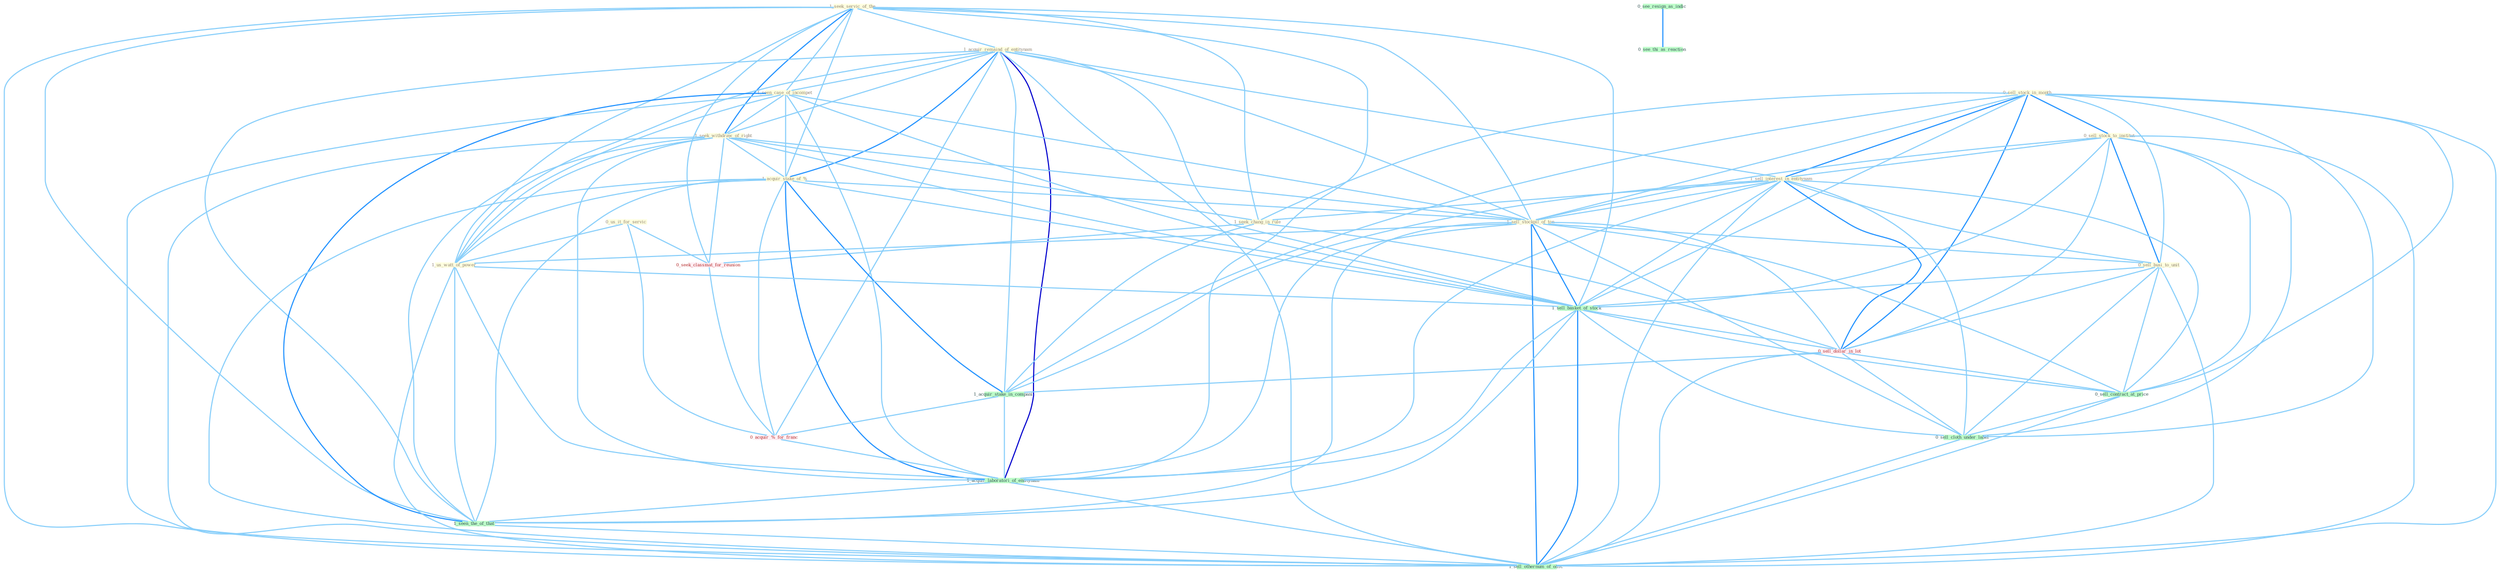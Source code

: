 Graph G{ 
    node
    [shape=polygon,style=filled,width=.5,height=.06,color="#BDFCC9",fixedsize=true,fontsize=4,
    fontcolor="#2f4f4f"];
    {node
    [color="#ffffe0", fontcolor="#8b7d6b"] "0_us_it_for_servic " "1_seek_servic_of_the " "0_sell_stock_in_month " "0_sell_stock_to_institut " "1_acquir_remaind_of_entitynam " "1_seen_case_of_incompet " "1_sell_interest_in_entitynam " "1_seek_withdraw_of_right " "1_seek_chang_in_rule " "1_acquir_stake_of_% " "1_sell_stockpil_of_ton " "0_sell_busi_to_unit " "1_us_watt_of_power "}
{node [color="#fff0f5", fontcolor="#b22222"] "0_seek_classmat_for_reunion " "0_sell_dollar_in_lot " "0_acquir_%_for_franc "}
edge [color="#B0E2FF"];

	"0_us_it_for_servic " -- "1_us_watt_of_power " [w="1", color="#87cefa" ];
	"0_us_it_for_servic " -- "0_seek_classmat_for_reunion " [w="1", color="#87cefa" ];
	"0_us_it_for_servic " -- "0_acquir_%_for_franc " [w="1", color="#87cefa" ];
	"1_seek_servic_of_the " -- "1_acquir_remaind_of_entitynam " [w="1", color="#87cefa" ];
	"1_seek_servic_of_the " -- "1_seen_case_of_incompet " [w="1", color="#87cefa" ];
	"1_seek_servic_of_the " -- "1_seek_withdraw_of_right " [w="2", color="#1e90ff" , len=0.8];
	"1_seek_servic_of_the " -- "1_seek_chang_in_rule " [w="1", color="#87cefa" ];
	"1_seek_servic_of_the " -- "1_acquir_stake_of_% " [w="1", color="#87cefa" ];
	"1_seek_servic_of_the " -- "1_sell_stockpil_of_ton " [w="1", color="#87cefa" ];
	"1_seek_servic_of_the " -- "1_us_watt_of_power " [w="1", color="#87cefa" ];
	"1_seek_servic_of_the " -- "0_seek_classmat_for_reunion " [w="1", color="#87cefa" ];
	"1_seek_servic_of_the " -- "1_sell_basket_of_stock " [w="1", color="#87cefa" ];
	"1_seek_servic_of_the " -- "1_acquir_laboratori_of_entitynam " [w="1", color="#87cefa" ];
	"1_seek_servic_of_the " -- "1_seen_the_of_that " [w="1", color="#87cefa" ];
	"1_seek_servic_of_the " -- "1_sell_othernum_of_offic " [w="1", color="#87cefa" ];
	"0_sell_stock_in_month " -- "0_sell_stock_to_institut " [w="2", color="#1e90ff" , len=0.8];
	"0_sell_stock_in_month " -- "1_sell_interest_in_entitynam " [w="2", color="#1e90ff" , len=0.8];
	"0_sell_stock_in_month " -- "1_seek_chang_in_rule " [w="1", color="#87cefa" ];
	"0_sell_stock_in_month " -- "1_sell_stockpil_of_ton " [w="1", color="#87cefa" ];
	"0_sell_stock_in_month " -- "0_sell_busi_to_unit " [w="1", color="#87cefa" ];
	"0_sell_stock_in_month " -- "1_sell_basket_of_stock " [w="1", color="#87cefa" ];
	"0_sell_stock_in_month " -- "0_sell_dollar_in_lot " [w="2", color="#1e90ff" , len=0.8];
	"0_sell_stock_in_month " -- "1_acquir_stake_in_compani " [w="1", color="#87cefa" ];
	"0_sell_stock_in_month " -- "0_sell_contract_at_price " [w="1", color="#87cefa" ];
	"0_sell_stock_in_month " -- "0_sell_cloth_under_label " [w="1", color="#87cefa" ];
	"0_sell_stock_in_month " -- "1_sell_othernum_of_offic " [w="1", color="#87cefa" ];
	"0_sell_stock_to_institut " -- "1_sell_interest_in_entitynam " [w="1", color="#87cefa" ];
	"0_sell_stock_to_institut " -- "1_sell_stockpil_of_ton " [w="1", color="#87cefa" ];
	"0_sell_stock_to_institut " -- "0_sell_busi_to_unit " [w="2", color="#1e90ff" , len=0.8];
	"0_sell_stock_to_institut " -- "1_sell_basket_of_stock " [w="1", color="#87cefa" ];
	"0_sell_stock_to_institut " -- "0_sell_dollar_in_lot " [w="1", color="#87cefa" ];
	"0_sell_stock_to_institut " -- "0_sell_contract_at_price " [w="1", color="#87cefa" ];
	"0_sell_stock_to_institut " -- "0_sell_cloth_under_label " [w="1", color="#87cefa" ];
	"0_sell_stock_to_institut " -- "1_sell_othernum_of_offic " [w="1", color="#87cefa" ];
	"1_acquir_remaind_of_entitynam " -- "1_seen_case_of_incompet " [w="1", color="#87cefa" ];
	"1_acquir_remaind_of_entitynam " -- "1_sell_interest_in_entitynam " [w="1", color="#87cefa" ];
	"1_acquir_remaind_of_entitynam " -- "1_seek_withdraw_of_right " [w="1", color="#87cefa" ];
	"1_acquir_remaind_of_entitynam " -- "1_acquir_stake_of_% " [w="2", color="#1e90ff" , len=0.8];
	"1_acquir_remaind_of_entitynam " -- "1_sell_stockpil_of_ton " [w="1", color="#87cefa" ];
	"1_acquir_remaind_of_entitynam " -- "1_us_watt_of_power " [w="1", color="#87cefa" ];
	"1_acquir_remaind_of_entitynam " -- "1_sell_basket_of_stock " [w="1", color="#87cefa" ];
	"1_acquir_remaind_of_entitynam " -- "1_acquir_stake_in_compani " [w="1", color="#87cefa" ];
	"1_acquir_remaind_of_entitynam " -- "0_acquir_%_for_franc " [w="1", color="#87cefa" ];
	"1_acquir_remaind_of_entitynam " -- "1_acquir_laboratori_of_entitynam " [w="3", color="#0000cd" , len=0.6];
	"1_acquir_remaind_of_entitynam " -- "1_seen_the_of_that " [w="1", color="#87cefa" ];
	"1_acquir_remaind_of_entitynam " -- "1_sell_othernum_of_offic " [w="1", color="#87cefa" ];
	"1_seen_case_of_incompet " -- "1_seek_withdraw_of_right " [w="1", color="#87cefa" ];
	"1_seen_case_of_incompet " -- "1_acquir_stake_of_% " [w="1", color="#87cefa" ];
	"1_seen_case_of_incompet " -- "1_sell_stockpil_of_ton " [w="1", color="#87cefa" ];
	"1_seen_case_of_incompet " -- "1_us_watt_of_power " [w="1", color="#87cefa" ];
	"1_seen_case_of_incompet " -- "1_sell_basket_of_stock " [w="1", color="#87cefa" ];
	"1_seen_case_of_incompet " -- "1_acquir_laboratori_of_entitynam " [w="1", color="#87cefa" ];
	"1_seen_case_of_incompet " -- "1_seen_the_of_that " [w="2", color="#1e90ff" , len=0.8];
	"1_seen_case_of_incompet " -- "1_sell_othernum_of_offic " [w="1", color="#87cefa" ];
	"1_sell_interest_in_entitynam " -- "1_seek_chang_in_rule " [w="1", color="#87cefa" ];
	"1_sell_interest_in_entitynam " -- "1_sell_stockpil_of_ton " [w="1", color="#87cefa" ];
	"1_sell_interest_in_entitynam " -- "0_sell_busi_to_unit " [w="1", color="#87cefa" ];
	"1_sell_interest_in_entitynam " -- "1_sell_basket_of_stock " [w="1", color="#87cefa" ];
	"1_sell_interest_in_entitynam " -- "0_sell_dollar_in_lot " [w="2", color="#1e90ff" , len=0.8];
	"1_sell_interest_in_entitynam " -- "1_acquir_stake_in_compani " [w="1", color="#87cefa" ];
	"1_sell_interest_in_entitynam " -- "0_sell_contract_at_price " [w="1", color="#87cefa" ];
	"1_sell_interest_in_entitynam " -- "1_acquir_laboratori_of_entitynam " [w="1", color="#87cefa" ];
	"1_sell_interest_in_entitynam " -- "0_sell_cloth_under_label " [w="1", color="#87cefa" ];
	"1_sell_interest_in_entitynam " -- "1_sell_othernum_of_offic " [w="1", color="#87cefa" ];
	"1_seek_withdraw_of_right " -- "1_seek_chang_in_rule " [w="1", color="#87cefa" ];
	"1_seek_withdraw_of_right " -- "1_acquir_stake_of_% " [w="1", color="#87cefa" ];
	"1_seek_withdraw_of_right " -- "1_sell_stockpil_of_ton " [w="1", color="#87cefa" ];
	"1_seek_withdraw_of_right " -- "1_us_watt_of_power " [w="1", color="#87cefa" ];
	"1_seek_withdraw_of_right " -- "0_seek_classmat_for_reunion " [w="1", color="#87cefa" ];
	"1_seek_withdraw_of_right " -- "1_sell_basket_of_stock " [w="1", color="#87cefa" ];
	"1_seek_withdraw_of_right " -- "1_acquir_laboratori_of_entitynam " [w="1", color="#87cefa" ];
	"1_seek_withdraw_of_right " -- "1_seen_the_of_that " [w="1", color="#87cefa" ];
	"1_seek_withdraw_of_right " -- "1_sell_othernum_of_offic " [w="1", color="#87cefa" ];
	"1_seek_chang_in_rule " -- "0_seek_classmat_for_reunion " [w="1", color="#87cefa" ];
	"1_seek_chang_in_rule " -- "0_sell_dollar_in_lot " [w="1", color="#87cefa" ];
	"1_seek_chang_in_rule " -- "1_acquir_stake_in_compani " [w="1", color="#87cefa" ];
	"1_acquir_stake_of_% " -- "1_sell_stockpil_of_ton " [w="1", color="#87cefa" ];
	"1_acquir_stake_of_% " -- "1_us_watt_of_power " [w="1", color="#87cefa" ];
	"1_acquir_stake_of_% " -- "1_sell_basket_of_stock " [w="1", color="#87cefa" ];
	"1_acquir_stake_of_% " -- "1_acquir_stake_in_compani " [w="2", color="#1e90ff" , len=0.8];
	"1_acquir_stake_of_% " -- "0_acquir_%_for_franc " [w="1", color="#87cefa" ];
	"1_acquir_stake_of_% " -- "1_acquir_laboratori_of_entitynam " [w="2", color="#1e90ff" , len=0.8];
	"1_acquir_stake_of_% " -- "1_seen_the_of_that " [w="1", color="#87cefa" ];
	"1_acquir_stake_of_% " -- "1_sell_othernum_of_offic " [w="1", color="#87cefa" ];
	"1_sell_stockpil_of_ton " -- "0_sell_busi_to_unit " [w="1", color="#87cefa" ];
	"1_sell_stockpil_of_ton " -- "1_us_watt_of_power " [w="1", color="#87cefa" ];
	"1_sell_stockpil_of_ton " -- "1_sell_basket_of_stock " [w="2", color="#1e90ff" , len=0.8];
	"1_sell_stockpil_of_ton " -- "0_sell_dollar_in_lot " [w="1", color="#87cefa" ];
	"1_sell_stockpil_of_ton " -- "0_sell_contract_at_price " [w="1", color="#87cefa" ];
	"1_sell_stockpil_of_ton " -- "1_acquir_laboratori_of_entitynam " [w="1", color="#87cefa" ];
	"1_sell_stockpil_of_ton " -- "0_sell_cloth_under_label " [w="1", color="#87cefa" ];
	"1_sell_stockpil_of_ton " -- "1_seen_the_of_that " [w="1", color="#87cefa" ];
	"1_sell_stockpil_of_ton " -- "1_sell_othernum_of_offic " [w="2", color="#1e90ff" , len=0.8];
	"0_sell_busi_to_unit " -- "1_sell_basket_of_stock " [w="1", color="#87cefa" ];
	"0_sell_busi_to_unit " -- "0_sell_dollar_in_lot " [w="1", color="#87cefa" ];
	"0_sell_busi_to_unit " -- "0_sell_contract_at_price " [w="1", color="#87cefa" ];
	"0_sell_busi_to_unit " -- "0_sell_cloth_under_label " [w="1", color="#87cefa" ];
	"0_sell_busi_to_unit " -- "1_sell_othernum_of_offic " [w="1", color="#87cefa" ];
	"1_us_watt_of_power " -- "1_sell_basket_of_stock " [w="1", color="#87cefa" ];
	"1_us_watt_of_power " -- "1_acquir_laboratori_of_entitynam " [w="1", color="#87cefa" ];
	"1_us_watt_of_power " -- "1_seen_the_of_that " [w="1", color="#87cefa" ];
	"1_us_watt_of_power " -- "1_sell_othernum_of_offic " [w="1", color="#87cefa" ];
	"0_seek_classmat_for_reunion " -- "0_acquir_%_for_franc " [w="1", color="#87cefa" ];
	"1_sell_basket_of_stock " -- "0_sell_dollar_in_lot " [w="1", color="#87cefa" ];
	"1_sell_basket_of_stock " -- "0_sell_contract_at_price " [w="1", color="#87cefa" ];
	"1_sell_basket_of_stock " -- "1_acquir_laboratori_of_entitynam " [w="1", color="#87cefa" ];
	"1_sell_basket_of_stock " -- "0_sell_cloth_under_label " [w="1", color="#87cefa" ];
	"1_sell_basket_of_stock " -- "1_seen_the_of_that " [w="1", color="#87cefa" ];
	"1_sell_basket_of_stock " -- "1_sell_othernum_of_offic " [w="2", color="#1e90ff" , len=0.8];
	"0_sell_dollar_in_lot " -- "1_acquir_stake_in_compani " [w="1", color="#87cefa" ];
	"0_sell_dollar_in_lot " -- "0_sell_contract_at_price " [w="1", color="#87cefa" ];
	"0_sell_dollar_in_lot " -- "0_sell_cloth_under_label " [w="1", color="#87cefa" ];
	"0_sell_dollar_in_lot " -- "1_sell_othernum_of_offic " [w="1", color="#87cefa" ];
	"0_see_resign_as_indic " -- "0_see_thi_as_reaction " [w="2", color="#1e90ff" , len=0.8];
	"1_acquir_stake_in_compani " -- "0_acquir_%_for_franc " [w="1", color="#87cefa" ];
	"1_acquir_stake_in_compani " -- "1_acquir_laboratori_of_entitynam " [w="1", color="#87cefa" ];
	"0_acquir_%_for_franc " -- "1_acquir_laboratori_of_entitynam " [w="1", color="#87cefa" ];
	"0_sell_contract_at_price " -- "0_sell_cloth_under_label " [w="1", color="#87cefa" ];
	"0_sell_contract_at_price " -- "1_sell_othernum_of_offic " [w="1", color="#87cefa" ];
	"1_acquir_laboratori_of_entitynam " -- "1_seen_the_of_that " [w="1", color="#87cefa" ];
	"1_acquir_laboratori_of_entitynam " -- "1_sell_othernum_of_offic " [w="1", color="#87cefa" ];
	"0_sell_cloth_under_label " -- "1_sell_othernum_of_offic " [w="1", color="#87cefa" ];
	"1_seen_the_of_that " -- "1_sell_othernum_of_offic " [w="1", color="#87cefa" ];
}